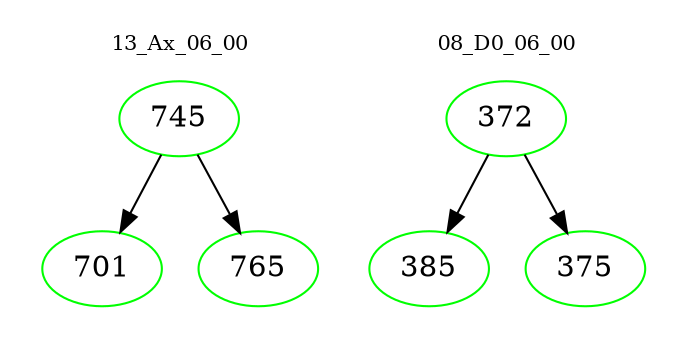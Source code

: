 digraph{
subgraph cluster_0 {
color = white
label = "13_Ax_06_00";
fontsize=10;
T0_745 [label="745", color="green"]
T0_745 -> T0_701 [color="black"]
T0_701 [label="701", color="green"]
T0_745 -> T0_765 [color="black"]
T0_765 [label="765", color="green"]
}
subgraph cluster_1 {
color = white
label = "08_D0_06_00";
fontsize=10;
T1_372 [label="372", color="green"]
T1_372 -> T1_385 [color="black"]
T1_385 [label="385", color="green"]
T1_372 -> T1_375 [color="black"]
T1_375 [label="375", color="green"]
}
}
